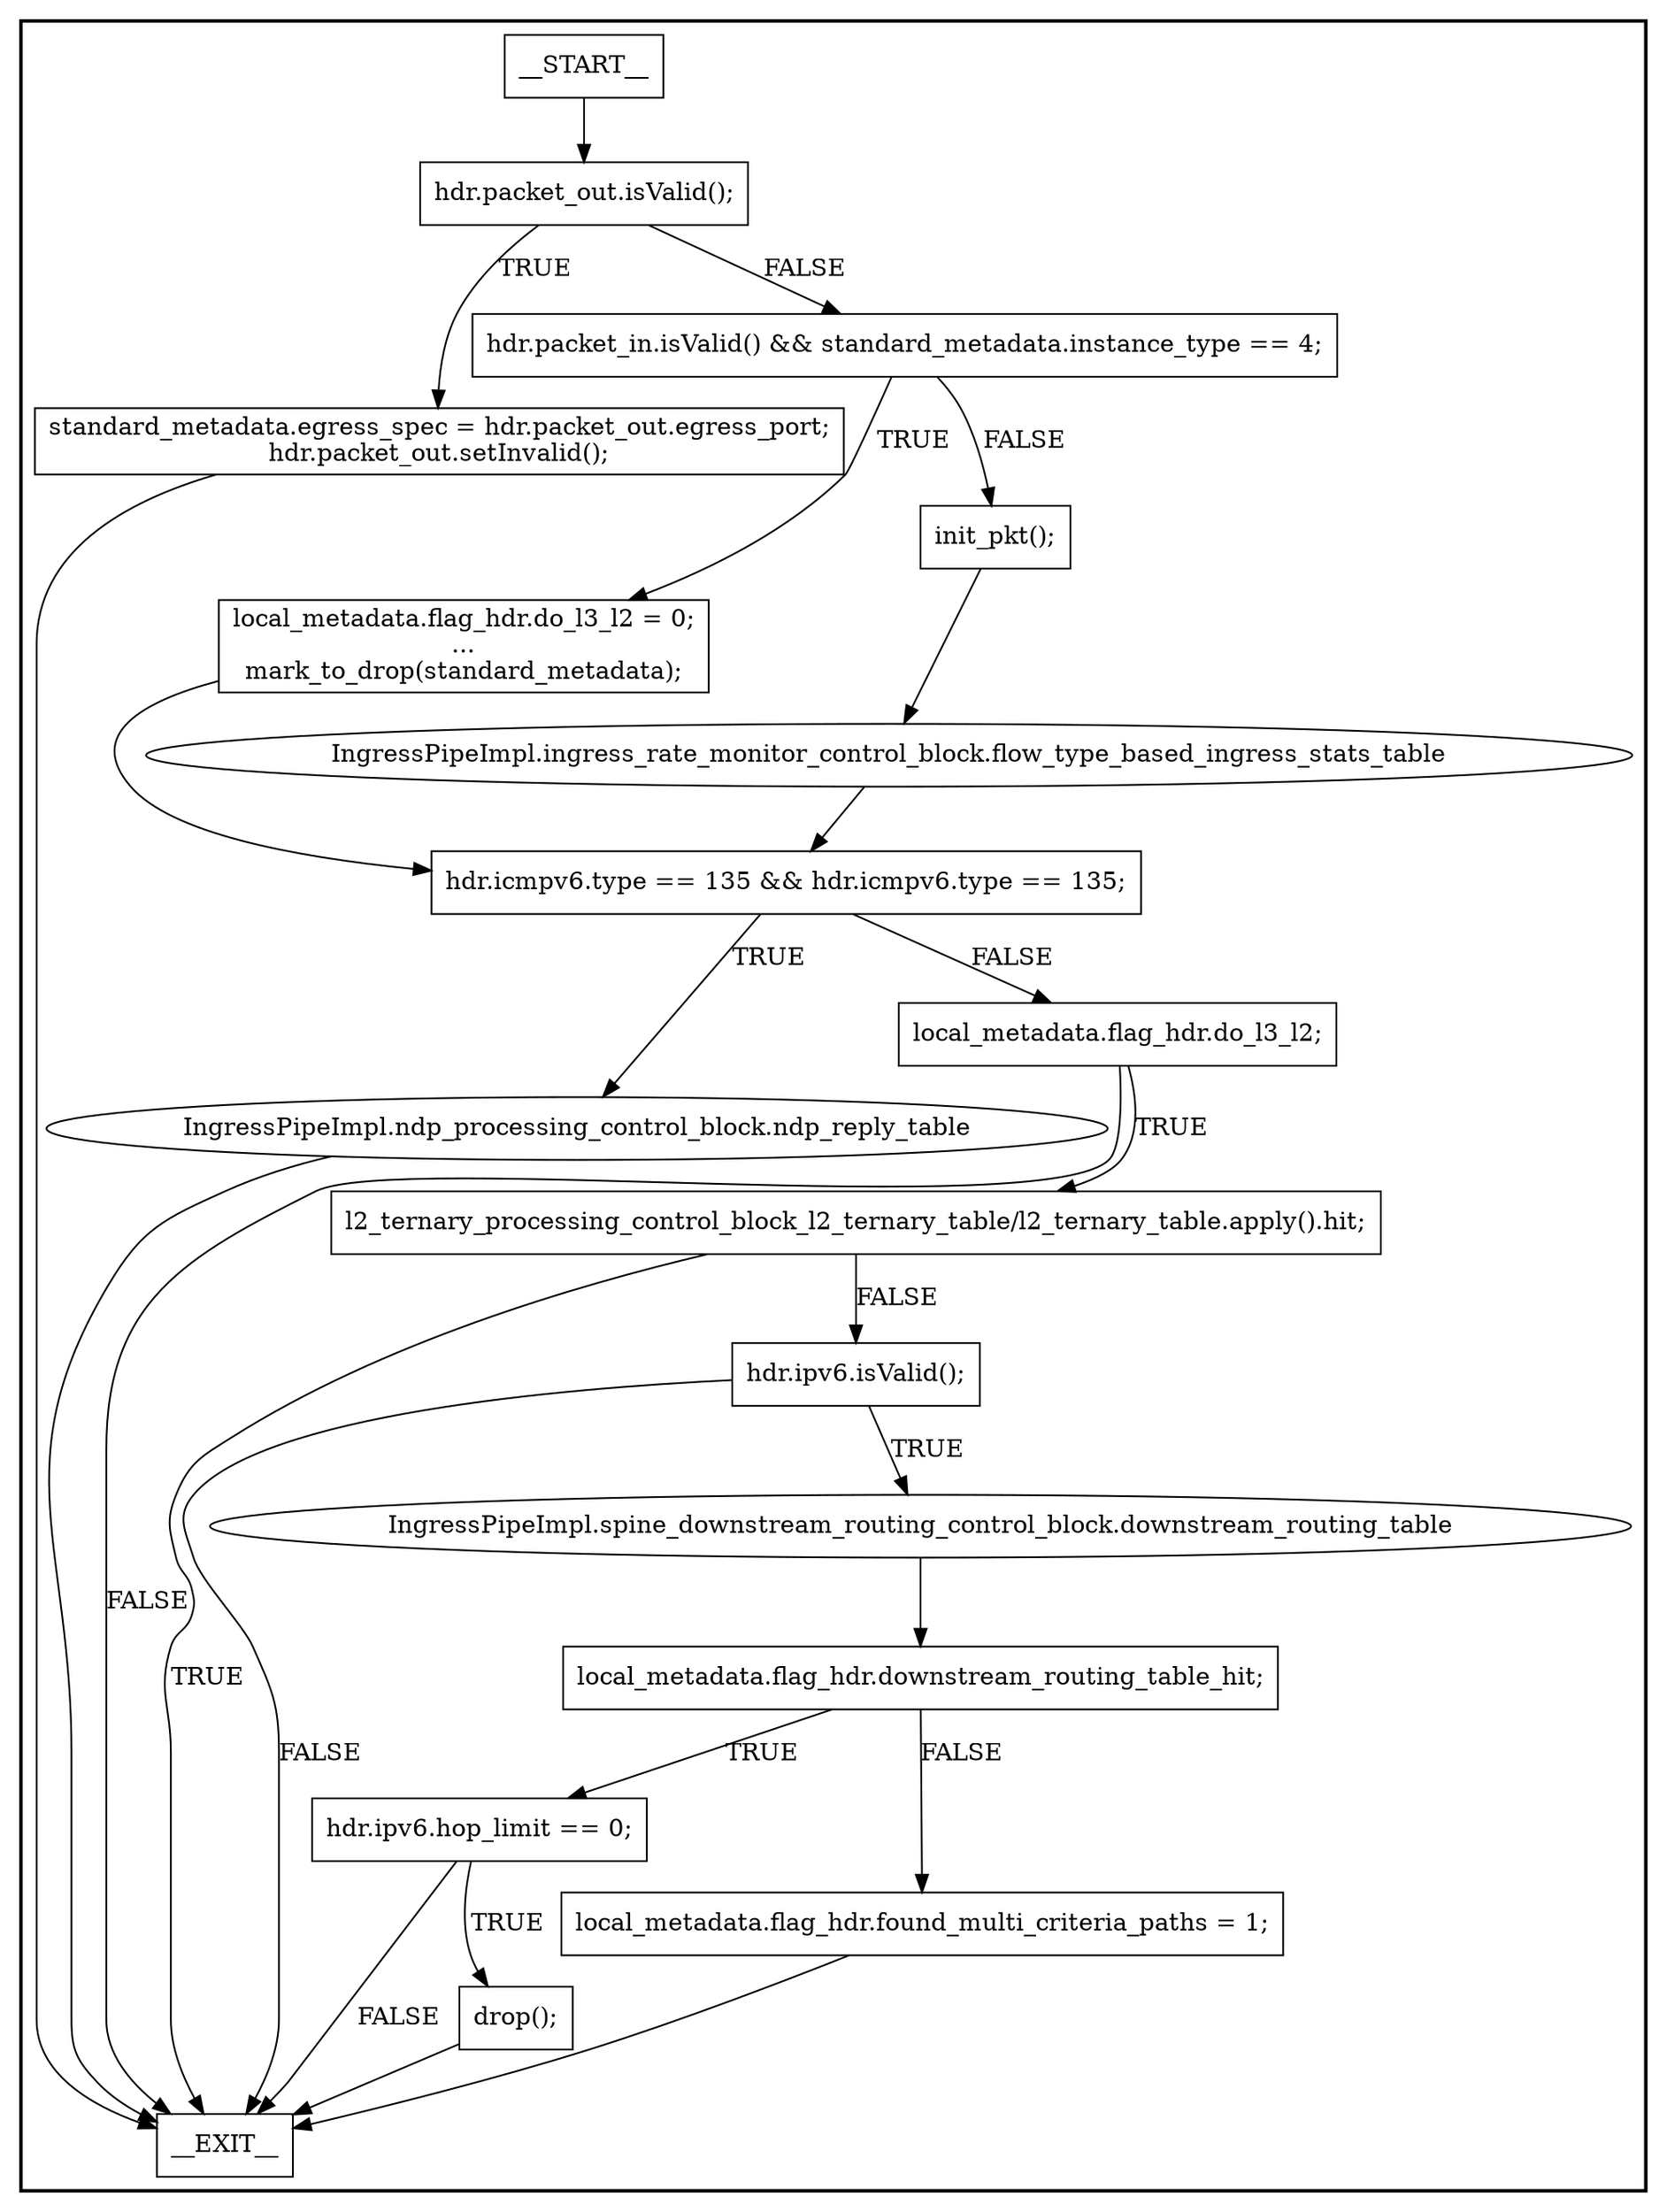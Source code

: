 digraph IngressPipeImpl {
subgraph cluster {
graph [
label="", labeljust=r, style=bold];
0[label=__START__, margin="", shape=rectangle, style=solid];
1[label=__EXIT__, margin="", shape=rectangle, style=solid];
2[label="hdr.packet_out.isValid();", margin="", shape=rectangle, style=solid];
3[label="standard_metadata.egress_spec = hdr.packet_out.egress_port;
hdr.packet_out.setInvalid();", margin="", shape=rectangle, style=solid];
4[label="hdr.packet_in.isValid() && standard_metadata.instance_type == 4;", margin="", shape=rectangle, style=solid];
5[label="local_metadata.flag_hdr.do_l3_l2 = 0;
...
mark_to_drop(standard_metadata);", margin="", shape=rectangle, style=solid];
6[label="init_pkt();", margin="", shape=rectangle, style=solid];
7[label="IngressPipeImpl.ingress_rate_monitor_control_block.flow_type_based_ingress_stats_table", margin="", shape=ellipse, style=solid];
8[label="hdr.icmpv6.type == 135 && hdr.icmpv6.type == 135;", margin="", shape=rectangle, style=solid];
9[label="IngressPipeImpl.ndp_processing_control_block.ndp_reply_table", margin="", shape=ellipse, style=solid];
10[label="local_metadata.flag_hdr.do_l3_l2;", margin="", shape=rectangle, style=solid];
11[label="l2_ternary_processing_control_block_l2_ternary_table/l2_ternary_table.apply().hit;", margin="", shape=rectangle, style=solid];
12[label="hdr.ipv6.isValid();", margin="", shape=rectangle, style=solid];
13[label="IngressPipeImpl.spine_downstream_routing_control_block.downstream_routing_table", margin="", shape=ellipse, style=solid];
14[label="local_metadata.flag_hdr.downstream_routing_table_hit;", margin="", shape=rectangle, style=solid];
15[label="hdr.ipv6.hop_limit == 0;", margin="", shape=rectangle, style=solid];
16[label="drop();", margin="", shape=rectangle, style=solid];
17[label="local_metadata.flag_hdr.found_multi_criteria_paths = 1;", margin="", shape=rectangle, style=solid];
0 -> 2[label=""];
2 -> 3[label=TRUE];
2 -> 4[label=FALSE];
3 -> 1[label=""];
4 -> 5[label=TRUE];
4 -> 6[label=FALSE];
5 -> 8[label=""];
6 -> 7[label=""];
7 -> 8[label=""];
8 -> 9[label=TRUE];
8 -> 10[label=FALSE];
9 -> 1[label=""];
10 -> 11[label=TRUE];
10 -> 1[label=FALSE];
11 -> 1[label=TRUE];
11 -> 12[label=FALSE];
12 -> 13[label=TRUE];
12 -> 1[label=FALSE];
13 -> 14[label=""];
14 -> 15[label=TRUE];
14 -> 17[label=FALSE];
15 -> 16[label=TRUE];
15 -> 1[label=FALSE];
16 -> 1[label=""];
17 -> 1[label=""];
}
}
